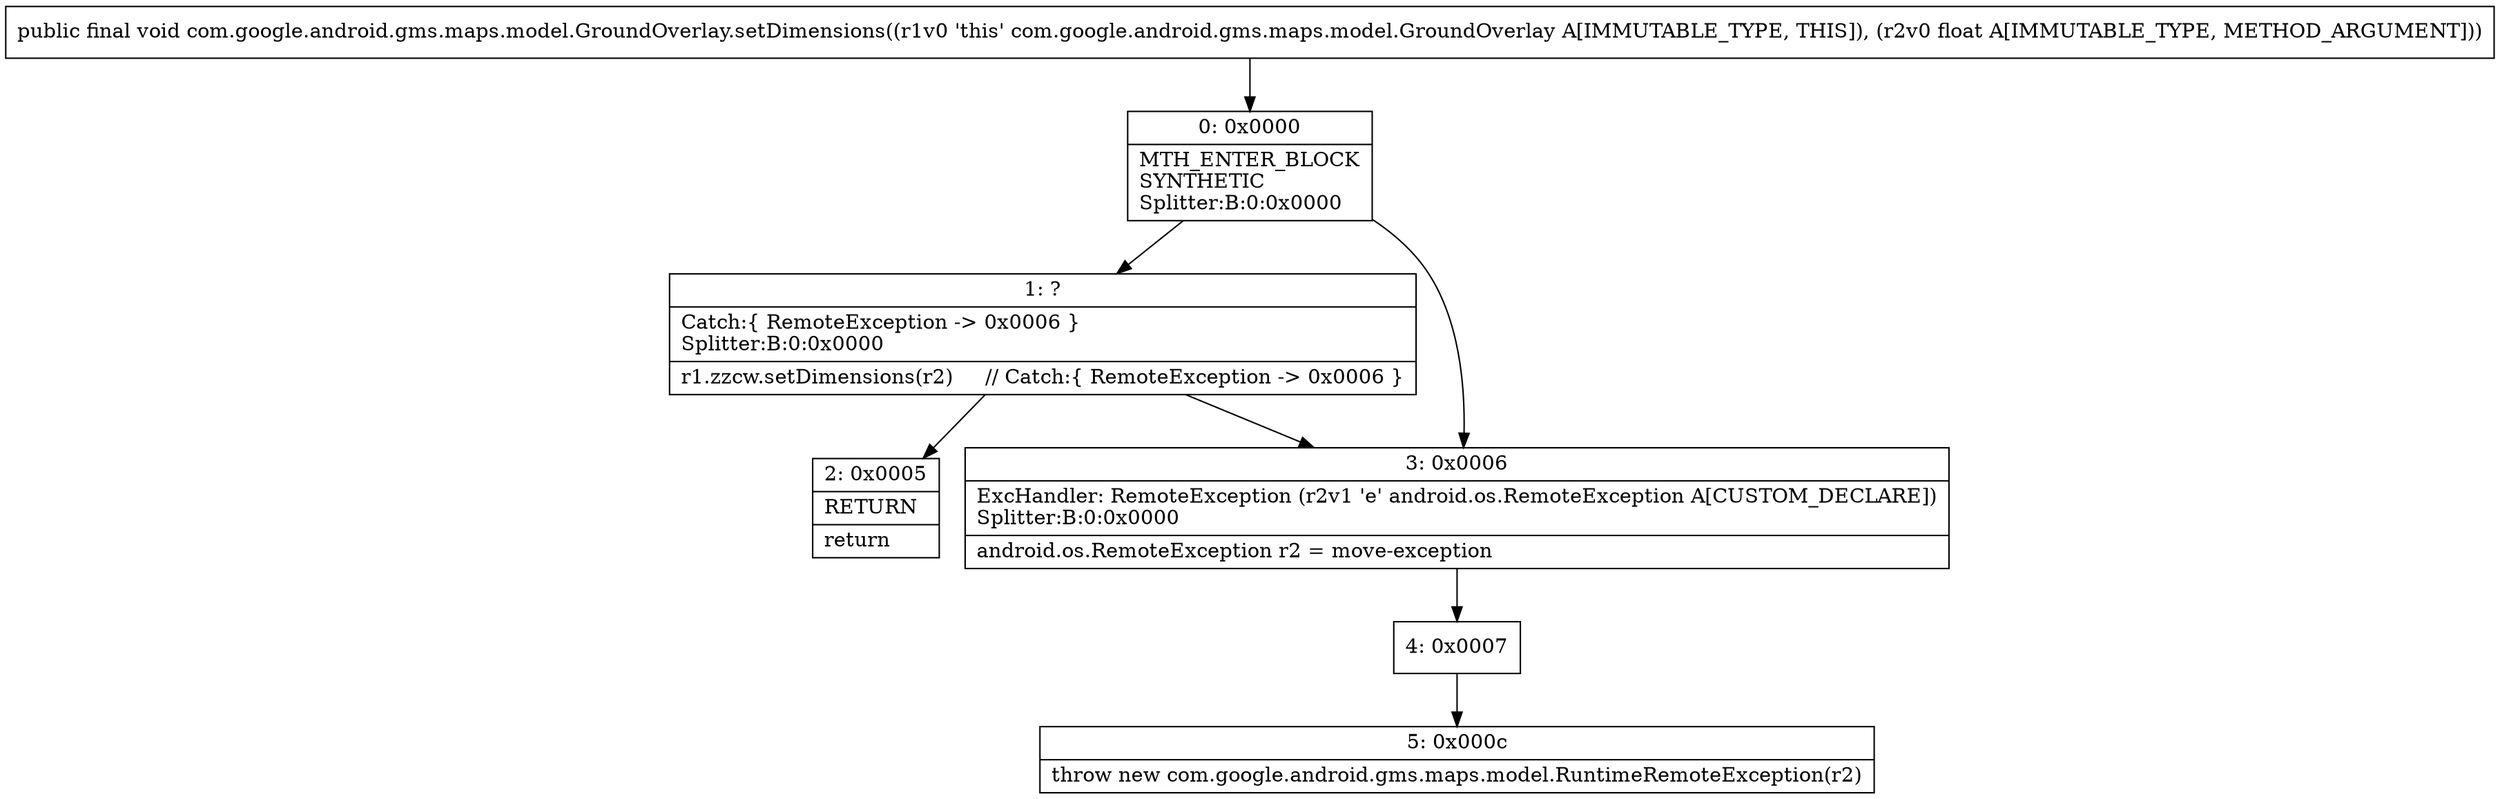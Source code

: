 digraph "CFG forcom.google.android.gms.maps.model.GroundOverlay.setDimensions(F)V" {
Node_0 [shape=record,label="{0\:\ 0x0000|MTH_ENTER_BLOCK\lSYNTHETIC\lSplitter:B:0:0x0000\l}"];
Node_1 [shape=record,label="{1\:\ ?|Catch:\{ RemoteException \-\> 0x0006 \}\lSplitter:B:0:0x0000\l|r1.zzcw.setDimensions(r2)     \/\/ Catch:\{ RemoteException \-\> 0x0006 \}\l}"];
Node_2 [shape=record,label="{2\:\ 0x0005|RETURN\l|return\l}"];
Node_3 [shape=record,label="{3\:\ 0x0006|ExcHandler: RemoteException (r2v1 'e' android.os.RemoteException A[CUSTOM_DECLARE])\lSplitter:B:0:0x0000\l|android.os.RemoteException r2 = move\-exception\l}"];
Node_4 [shape=record,label="{4\:\ 0x0007}"];
Node_5 [shape=record,label="{5\:\ 0x000c|throw new com.google.android.gms.maps.model.RuntimeRemoteException(r2)\l}"];
MethodNode[shape=record,label="{public final void com.google.android.gms.maps.model.GroundOverlay.setDimensions((r1v0 'this' com.google.android.gms.maps.model.GroundOverlay A[IMMUTABLE_TYPE, THIS]), (r2v0 float A[IMMUTABLE_TYPE, METHOD_ARGUMENT])) }"];
MethodNode -> Node_0;
Node_0 -> Node_1;
Node_0 -> Node_3;
Node_1 -> Node_2;
Node_1 -> Node_3;
Node_3 -> Node_4;
Node_4 -> Node_5;
}

